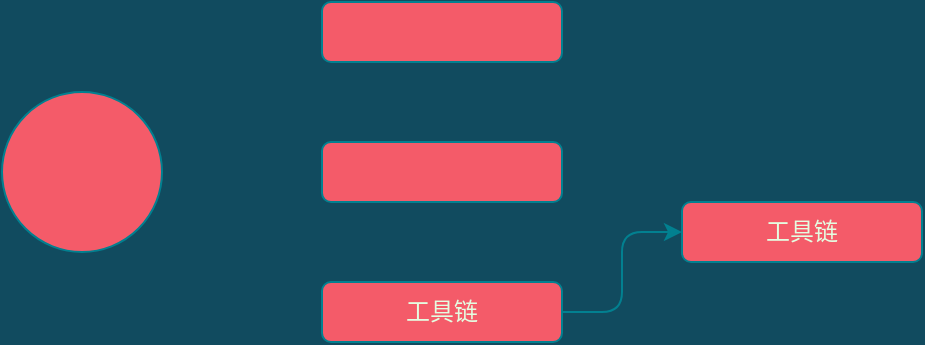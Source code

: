 <mxfile version="14.0.1" type="github">
  <diagram name="Page-1" id="12e1b939-464a-85fe-373e-61e167be1490">
    <mxGraphModel dx="1426" dy="769" grid="1" gridSize="10" guides="1" tooltips="1" connect="1" arrows="1" fold="1" page="1" pageScale="1.5" pageWidth="1169" pageHeight="826" background="#114B5F" math="0" shadow="0">
      <root>
        <mxCell id="0" />
        <mxCell id="1" parent="0" />
        <mxCell id="jGPqVc0cwehEWdZUPi0w-1" value="" style="ellipse;whiteSpace=wrap;html=1;aspect=fixed;rounded=0;sketch=0;strokeColor=#028090;fillColor=#F45B69;fontColor=#E4FDE1;" vertex="1" parent="1">
          <mxGeometry x="510" y="425" width="80" height="80" as="geometry" />
        </mxCell>
        <mxCell id="jGPqVc0cwehEWdZUPi0w-2" value="" style="rounded=1;whiteSpace=wrap;html=1;sketch=0;strokeColor=#028090;fillColor=#F45B69;fontColor=#E4FDE1;" vertex="1" parent="1">
          <mxGeometry x="670" y="380" width="120" height="30" as="geometry" />
        </mxCell>
        <mxCell id="jGPqVc0cwehEWdZUPi0w-3" value="" style="rounded=1;whiteSpace=wrap;html=1;sketch=0;strokeColor=#028090;fillColor=#F45B69;fontColor=#E4FDE1;" vertex="1" parent="1">
          <mxGeometry x="670" y="450" width="120" height="30" as="geometry" />
        </mxCell>
        <mxCell id="jGPqVc0cwehEWdZUPi0w-6" style="edgeStyle=orthogonalEdgeStyle;curved=0;rounded=1;sketch=0;orthogonalLoop=1;jettySize=auto;html=1;exitX=1;exitY=0.5;exitDx=0;exitDy=0;entryX=0;entryY=0.5;entryDx=0;entryDy=0;strokeColor=#028090;fillColor=#F45B69;fontColor=#E4FDE1;" edge="1" parent="1" source="jGPqVc0cwehEWdZUPi0w-4" target="jGPqVc0cwehEWdZUPi0w-5">
          <mxGeometry relative="1" as="geometry" />
        </mxCell>
        <mxCell id="jGPqVc0cwehEWdZUPi0w-4" value="工具链" style="rounded=1;whiteSpace=wrap;html=1;sketch=0;strokeColor=#028090;fillColor=#F45B69;fontColor=#E4FDE1;" vertex="1" parent="1">
          <mxGeometry x="670" y="520" width="120" height="30" as="geometry" />
        </mxCell>
        <mxCell id="jGPqVc0cwehEWdZUPi0w-5" value="工具链" style="rounded=1;whiteSpace=wrap;html=1;sketch=0;strokeColor=#028090;fillColor=#F45B69;fontColor=#E4FDE1;" vertex="1" parent="1">
          <mxGeometry x="850" y="480" width="120" height="30" as="geometry" />
        </mxCell>
      </root>
    </mxGraphModel>
  </diagram>
</mxfile>
